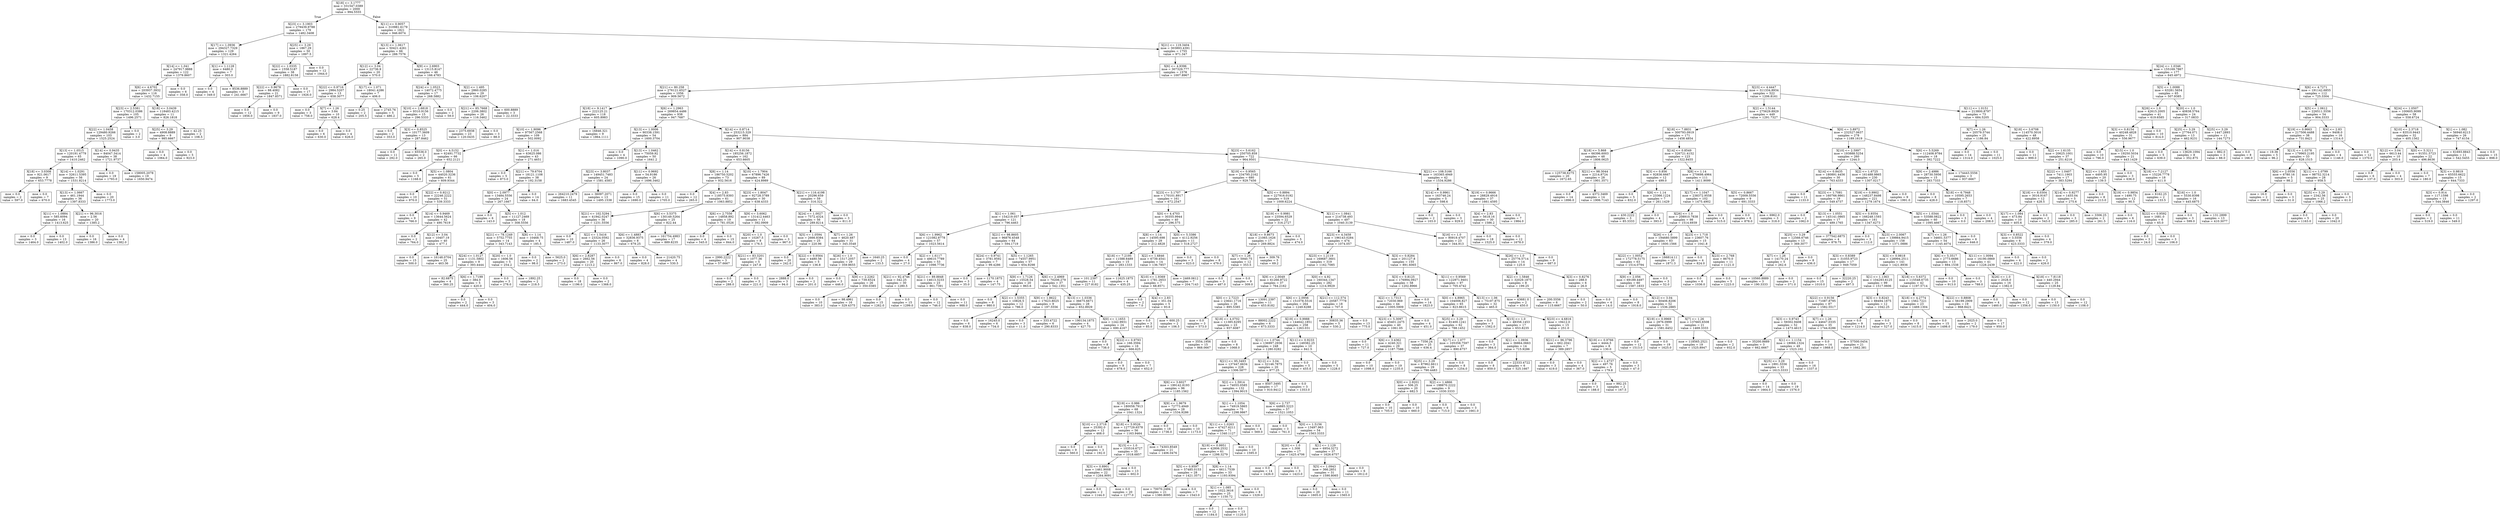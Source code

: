 digraph Tree {
node [shape=box] ;
0 [label="X[18] <= 3.1777\nmse = 331547.0389\nsamples = 2000\nvalue = 994.5555"] ;
1 [label="X[23] <= 3.1903\nmse = 279439.9788\nsamples = 179\nvalue = 1482.3408"] ;
0 -> 1 [labeldistance=2.5, labelangle=45, headlabel="True"] ;
2 [label="X[17] <= 1.0936\nmse = 294327.7329\nsamples = 129\nvalue = 1321.4264"] ;
1 -> 2 ;
3 [label="X[14] <= 1.041\nmse = 247917.9888\nsamples = 122\nvalue = 1379.8607"] ;
2 -> 3 ;
4 [label="X[6] <= 4.6702\nmse = 203937.3932\nsamples = 116\nvalue = 1432.7155"] ;
3 -> 4 ;
5 [label="X[23] <= 2.5381\nmse = 170312.0386\nsamples = 105\nvalue = 1496.2571"] ;
4 -> 5 ;
6 [label="X[22] <= 1.0458\nmse = 129480.9266\nsamples = 103\nvalue = 1525.2524"] ;
5 -> 6 ;
7 [label="X[13] <= 1.0515\nmse = 120191.4779\nsamples = 65\nvalue = 1410.2462"] ;
6 -> 7 ;
8 [label="X[18] <= 3.0308\nmse = 921.0617\nsamples = 9\nvalue = 653.7778"] ;
7 -> 8 ;
9 [label="mse = 0.0\nsamples = 2\nvalue = 597.0"] ;
8 -> 9 ;
10 [label="mse = 0.0\nsamples = 7\nvalue = 670.0"] ;
8 -> 10 ;
11 [label="X[14] <= 1.0291\nmse = 32611.5395\nsamples = 56\nvalue = 1531.8214"] ;
7 -> 11 ;
12 [label="X[13] <= 1.0667\nmse = 461.1944\nsamples = 36\nvalue = 1397.8333"] ;
11 -> 12 ;
13 [label="X[11] <= 1.0884\nmse = 585.6094\nsamples = 16\nvalue = 1413.625"] ;
12 -> 13 ;
14 [label="mse = 0.0\nsamples = 3\nvalue = 1464.0"] ;
13 -> 14 ;
15 [label="mse = 0.0\nsamples = 13\nvalue = 1402.0"] ;
13 -> 15 ;
16 [label="X[21] <= 96.3016\nmse = 2.56\nsamples = 20\nvalue = 1385.2"] ;
12 -> 16 ;
17 [label="mse = 0.0\nsamples = 16\nvalue = 1386.0"] ;
16 -> 17 ;
18 [label="mse = 0.0\nsamples = 4\nvalue = 1382.0"] ;
16 -> 18 ;
19 [label="mse = 0.0\nsamples = 20\nvalue = 1773.0"] ;
11 -> 19 ;
20 [label="X[14] <= 0.9435\nmse = 84047.3414\nsamples = 38\nvalue = 1721.9737"] ;
6 -> 20 ;
21 [label="mse = 0.0\nsamples = 19\nvalue = 1793.0"] ;
20 -> 21 ;
22 [label="mse = 158005.2078\nsamples = 19\nvalue = 1650.9474"] ;
20 -> 22 ;
23 [label="mse = 0.0\nsamples = 2\nvalue = 3.0"] ;
5 -> 23 ;
24 [label="X[18] <= 3.0439\nmse = 118483.4215\nsamples = 11\nvalue = 826.1818"] ;
4 -> 24 ;
25 [label="X[25] <= 3.29\nmse = 4908.8889\nsamples = 9\nvalue = 985.6667"] ;
24 -> 25 ;
26 [label="mse = 0.0\nsamples = 4\nvalue = 1064.0"] ;
25 -> 26 ;
27 [label="mse = 0.0\nsamples = 5\nvalue = 923.0"] ;
25 -> 27 ;
28 [label="mse = 42.25\nsamples = 2\nvalue = 108.5"] ;
24 -> 28 ;
29 [label="mse = 0.0\nsamples = 6\nvalue = 358.0"] ;
3 -> 29 ;
30 [label="X[1] <= 1.1128\nmse = 6480.0\nsamples = 7\nvalue = 303.0"] ;
2 -> 30 ;
31 [label="mse = 0.0\nsamples = 4\nvalue = 349.0"] ;
30 -> 31 ;
32 [label="mse = 8536.8889\nsamples = 3\nvalue = 241.6667"] ;
30 -> 32 ;
33 [label="X[25] <= 3.29\nmse = 1867.29\nsamples = 50\nvalue = 1897.5"] ;
1 -> 33 ;
34 [label="X[22] <= 1.0335\nmse = 1558.5187\nsamples = 38\nvalue = 1882.8158"] ;
33 -> 34 ;
35 [label="X[22] <= 0.9678\nmse = 88.4082\nsamples = 21\nvalue = 1847.8571"] ;
34 -> 35 ;
36 [label="mse = 0.0\nsamples = 12\nvalue = 1856.0"] ;
35 -> 36 ;
37 [label="mse = 0.0\nsamples = 9\nvalue = 1837.0"] ;
35 -> 37 ;
38 [label="mse = 0.0\nsamples = 17\nvalue = 1926.0"] ;
34 -> 38 ;
39 [label="mse = 0.0\nsamples = 12\nvalue = 1944.0"] ;
33 -> 39 ;
40 [label="X[11] <= 0.9057\nmse = 310981.6179\nsamples = 1821\nvalue = 946.6074"] ;
0 -> 40 [labeldistance=2.5, labelangle=-45, headlabel="False"] ;
41 [label="X[13] <= 1.0617\nmse = 50421.4261\nsamples = 66\nvalue = 288.7576"] ;
40 -> 41 ;
42 [label="X[12] <= 3.04\nmse = 22736.9\nsamples = 20\nvalue = 570.0"] ;
41 -> 42 ;
43 [label="X[22] <= 0.9716\nmse = 2984.5207\nsamples = 13\nvalue = 658.3077"] ;
42 -> 43 ;
44 [label="mse = 0.0\nsamples = 3\nvalue = 758.0"] ;
43 -> 44 ;
45 [label="X[7] <= 1.26\nmse = 3.84\nsamples = 10\nvalue = 628.4"] ;
43 -> 45 ;
46 [label="mse = 0.0\nsamples = 6\nvalue = 630.0"] ;
45 -> 46 ;
47 [label="mse = 0.0\nsamples = 4\nvalue = 626.0"] ;
45 -> 47 ;
48 [label="X[17] <= 1.071\nmse = 18041.4286\nsamples = 7\nvalue = 406.0"] ;
42 -> 48 ;
49 [label="mse = 0.25\nsamples = 2\nvalue = 205.5"] ;
48 -> 49 ;
50 [label="mse = 2745.76\nsamples = 5\nvalue = 486.2"] ;
48 -> 50 ;
51 [label="X[9] <= 2.6903\nmse = 13115.8147\nsamples = 46\nvalue = 166.4783"] ;
41 -> 51 ;
52 [label="X[24] <= 1.0523\nmse = 14072.4775\nsamples = 17\nvalue = 268.5882"] ;
51 -> 52 ;
53 [label="X[10] <= 2.6818\nmse = 9310.9156\nsamples = 15\nvalue = 296.5333"] ;
52 -> 53 ;
54 [label="mse = 0.0\nsamples = 2\nvalue = 353.0"] ;
53 -> 54 ;
55 [label="X[3] <= 0.8525\nmse = 10177.3609\nsamples = 13\nvalue = 287.8462"] ;
53 -> 55 ;
56 [label="mse = 0.0\nsamples = 11\nvalue = 292.0"] ;
55 -> 56 ;
57 [label="mse = 65536.0\nsamples = 2\nvalue = 265.0"] ;
55 -> 57 ;
58 [label="mse = 0.0\nsamples = 2\nvalue = 59.0"] ;
52 -> 58 ;
59 [label="X[2] <= 1.495\nmse = 2860.0285\nsamples = 29\nvalue = 106.6207"] ;
51 -> 59 ;
60 [label="X[21] <= 85.7668\nmse = 2206.3802\nsamples = 26\nvalue = 116.3462"] ;
59 -> 60 ;
61 [label="mse = 2375.6938\nsamples = 23\nvalue = 120.0435"] ;
60 -> 61 ;
62 [label="mse = 0.0\nsamples = 3\nvalue = 88.0"] ;
60 -> 62 ;
63 [label="mse = 600.8889\nsamples = 3\nvalue = 22.3333"] ;
59 -> 63 ;
64 [label="X[21] <= 119.3404\nmse = 303893.4391\nsamples = 1755\nvalue = 971.347"] ;
40 -> 64 ;
65 [label="X[6] <= 4.9396\nmse = 307329.777\nsamples = 1578\nvalue = 1007.8967"] ;
64 -> 65 ;
66 [label="X[21] <= 80.258\nmse = 276121.6527\nsamples = 1056\nvalue = 909.5672"] ;
65 -> 66 ;
67 [label="X[18] <= 9.1417\nmse = 222125.21\nsamples = 118\nvalue = 605.8983"] ;
66 -> 67 ;
68 [label="X[10] <= 1.9096\nmse = 97567.2568\nsamples = 109\nvalue = 502.0092"] ;
67 -> 68 ;
69 [label="X[0] <= 4.5152\nmse = 62491.7732\nsamples = 66\nvalue = 652.2121"] ;
68 -> 69 ;
70 [label="mse = 0.0\nsamples = 5\nvalue = 1168.0"] ;
69 -> 70 ;
71 [label="X[5] <= 1.0804\nmse = 44020.3236\nsamples = 61\nvalue = 609.9344"] ;
69 -> 71 ;
72 [label="mse = 0.0\nsamples = 10\nvalue = 970.0"] ;
71 -> 72 ;
73 [label="X[22] <= 0.9212\nmse = 22246.2222\nsamples = 51\nvalue = 539.3333"] ;
71 -> 73 ;
74 [label="mse = 0.0\nsamples = 9\nvalue = 766.0"] ;
73 -> 74 ;
75 [label="X[14] <= 0.9469\nmse = 13644.5624\nsamples = 42\nvalue = 490.7619"] ;
73 -> 75 ;
76 [label="mse = 0.0\nsamples = 2\nvalue = 764.0"] ;
75 -> 76 ;
77 [label="X[12] <= 3.04\nmse = 10407.19\nsamples = 40\nvalue = 477.1"] ;
75 -> 77 ;
78 [label="mse = 0.0\nsamples = 15\nvalue = 500.0"] ;
77 -> 78 ;
79 [label="mse = 16148.0704\nsamples = 25\nvalue = 463.36"] ;
77 -> 79 ;
80 [label="X[1] <= 1.016\nmse = 63625.086\nsamples = 43\nvalue = 271.4651"] ;
68 -> 80 ;
81 [label="mse = 0.0\nsamples = 5\nvalue = 873.0"] ;
80 -> 81 ;
82 [label="X[21] <= 79.6704\nmse = 18121.1108\nsamples = 38\nvalue = 192.3158"] ;
80 -> 82 ;
83 [label="X[0] <= 2.0977\nmse = 13484.5556\nsamples = 24\nvalue = 267.1667"] ;
82 -> 83 ;
84 [label="mse = 0.0\nsamples = 6\nvalue = 143.0"] ;
83 -> 84 ;
85 [label="X[5] <= 1.012\nmse = 11127.2469\nsamples = 18\nvalue = 308.5556"] ;
83 -> 85 ;
86 [label="X[21] <= 78.1249\nmse = 5752.7755\nsamples = 14\nvalue = 343.7143"] ;
85 -> 86 ;
87 [label="X[24] <= 1.0127\nmse = 1131.5802\nsamples = 9\nvalue = 393.4444"] ;
86 -> 87 ;
88 [label="mse = 82.6875\nsamples = 4\nvalue = 360.25"] ;
87 -> 88 ;
89 [label="X[6] <= 1.7199\nmse = 384.0\nsamples = 5\nvalue = 420.0"] ;
87 -> 89 ;
90 [label="mse = 0.0\nsamples = 2\nvalue = 444.0"] ;
89 -> 90 ;
91 [label="mse = 0.0\nsamples = 3\nvalue = 404.0"] ;
89 -> 91 ;
92 [label="X[20] <= 1.0\nmse = 1606.56\nsamples = 5\nvalue = 254.2"] ;
86 -> 92 ;
93 [label="mse = 0.0\nsamples = 3\nvalue = 278.0"] ;
92 -> 93 ;
94 [label="mse = 1892.25\nsamples = 2\nvalue = 218.5"] ;
92 -> 94 ;
95 [label="X[8] <= 1.14\nmse = 10468.75\nsamples = 4\nvalue = 185.5"] ;
85 -> 95 ;
96 [label="mse = 0.0\nsamples = 2\nvalue = 98.0"] ;
95 -> 96 ;
97 [label="mse = 5625.0\nsamples = 2\nvalue = 273.0"] ;
95 -> 97 ;
98 [label="mse = 0.0\nsamples = 14\nvalue = 64.0"] ;
82 -> 98 ;
99 [label="mse = 16846.321\nsamples = 9\nvalue = 1864.1111"] ;
67 -> 99 ;
100 [label="X[6] <= 1.2963\nmse = 269854.4486\nsamples = 938\nvalue = 947.7687"] ;
66 -> 100 ;
101 [label="X[13] <= 1.0006\nmse = 90338.1591\nsamples = 54\nvalue = 1600.3704"] ;
100 -> 101 ;
102 [label="mse = 0.0\nsamples = 4\nvalue = 1090.0"] ;
101 -> 102 ;
103 [label="X[13] <= 1.0462\nmse = 75059.92\nsamples = 50\nvalue = 1641.2"] ;
101 -> 103 ;
104 [label="X[23] <= 3.8037\nmse = 149451.7483\nsamples = 24\nvalue = 1581.4583"] ;
103 -> 104 ;
105 [label="mse = 264210.2479\nsamples = 11\nvalue = 1683.4545"] ;
104 -> 105 ;
106 [label="mse = 36097.2071\nsamples = 13\nvalue = 1495.1538"] ;
104 -> 106 ;
107 [label="X[11] <= 0.9692\nmse = 54.9186\nsamples = 26\nvalue = 1696.3462"] ;
103 -> 107 ;
108 [label="mse = 0.0\nsamples = 15\nvalue = 1690.0"] ;
107 -> 108 ;
109 [label="mse = 0.0\nsamples = 11\nvalue = 1705.0"] ;
107 -> 109 ;
110 [label="X[14] <= 0.8714\nmse = 253215.329\nsamples = 884\nvalue = 907.9038"] ;
100 -> 110 ;
111 [label="X[14] <= 0.8156\nmse = 185256.1872\nsamples = 162\nvalue = 653.6605"] ;
110 -> 111 ;
112 [label="X[8] <= 1.14\nmse = 186750.5202\nsamples = 73\nvalue = 932.5616"] ;
111 -> 112 ;
113 [label="mse = 0.0\nsamples = 12\nvalue = 265.0"] ;
112 -> 113 ;
114 [label="X[4] <= 2.83\nmse = 118575.8393\nsamples = 61\nvalue = 1063.8852"] ;
112 -> 114 ;
115 [label="X[21] <= 102.5294\nmse = 41942.0247\nsamples = 36\nvalue = 1231.5556"] ;
114 -> 115 ;
116 [label="mse = 0.0\nsamples = 10\nvalue = 1487.0"] ;
115 -> 116 ;
117 [label="X[2] <= 1.5416\nmse = 23324.0592\nsamples = 26\nvalue = 1133.3077"] ;
115 -> 117 ;
118 [label="X[6] <= 2.8287\nmse = 2662.56\nsamples = 20\nvalue = 1213.2"] ;
117 -> 118 ;
119 [label="mse = 0.0\nsamples = 18\nvalue = 1196.0"] ;
118 -> 119 ;
120 [label="mse = 0.0\nsamples = 2\nvalue = 1368.0"] ;
118 -> 120 ;
121 [label="mse = 0.0\nsamples = 6\nvalue = 867.0"] ;
117 -> 121 ;
122 [label="X[6] <= 3.5375\nmse = 130149.5264\nsamples = 25\nvalue = 822.44"] ;
114 -> 122 ;
123 [label="X[6] <= 1.4883\nmse = 32836.9375\nsamples = 8\nvalue = 679.25"] ;
122 -> 123 ;
124 [label="mse = 0.0\nsamples = 4\nvalue = 828.0"] ;
123 -> 124 ;
125 [label="mse = 21420.75\nsamples = 4\nvalue = 530.5"] ;
123 -> 125 ;
126 [label="mse = 161754.4983\nsamples = 17\nvalue = 889.8235"] ;
122 -> 126 ;
127 [label="X[10] <= 1.7904\nmse = 67896.7426\nsamples = 89\nvalue = 424.8989"] ;
111 -> 127 ;
128 [label="X[23] <= 1.8047\nmse = 92728.3789\nsamples = 30\nvalue = 638.4333"] ;
127 -> 128 ;
129 [label="X[6] <= 2.7556\nmse = 14858.892\nsamples = 19\nvalue = 781.0526"] ;
128 -> 129 ;
130 [label="mse = 0.0\nsamples = 4\nvalue = 545.0"] ;
129 -> 130 ;
131 [label="mse = 0.0\nsamples = 15\nvalue = 844.0"] ;
129 -> 131 ;
132 [label="X[9] <= 3.6062\nmse = 131412.4463\nsamples = 11\nvalue = 392.0909"] ;
128 -> 132 ;
133 [label="X[20] <= 1.0\nmse = 10267.5\nsamples = 8\nvalue = 176.5"] ;
132 -> 133 ;
134 [label="mse = 2990.2222\nsamples = 3\nvalue = 57.6667"] ;
133 -> 134 ;
135 [label="X[21] <= 83.3201\nmse = 1077.36\nsamples = 5\nvalue = 247.8"] ;
133 -> 135 ;
136 [label="mse = 0.0\nsamples = 2\nvalue = 288.0"] ;
135 -> 136 ;
137 [label="mse = 0.0\nsamples = 3\nvalue = 221.0"] ;
135 -> 137 ;
138 [label="mse = 0.0\nsamples = 3\nvalue = 967.0"] ;
132 -> 138 ;
139 [label="X[21] <= 116.4198\nmse = 20296.659\nsamples = 59\nvalue = 316.322"] ;
127 -> 139 ;
140 [label="X[24] <= 1.0027\nmse = 7572.4324\nsamples = 56\nvalue = 289.8214"] ;
139 -> 140 ;
141 [label="X[5] <= 1.0594\nmse = 2666.8384\nsamples = 25\nvalue = 220.96"] ;
140 -> 141 ;
142 [label="mse = 0.0\nsamples = 20\nvalue = 242.0"] ;
141 -> 142 ;
143 [label="X[22] <= 0.9564\nmse = 4480.56\nsamples = 5\nvalue = 136.8"] ;
141 -> 143 ;
144 [label="mse = 2888.0\nsamples = 3\nvalue = 94.0"] ;
143 -> 144 ;
145 [label="mse = 0.0\nsamples = 2\nvalue = 201.0"] ;
143 -> 145 ;
146 [label="X[7] <= 1.26\nmse = 4620.487\nsamples = 31\nvalue = 345.3548"] ;
140 -> 146 ;
147 [label="X[26] <= 1.0\nmse = 1517.2057\nsamples = 29\nvalue = 359.9655"] ;
146 -> 147 ;
148 [label="mse = 0.0\nsamples = 3\nvalue = 446.0"] ;
147 -> 148 ;
149 [label="X[9] <= 2.2262\nmse = 739.6524\nsamples = 26\nvalue = 350.0385"] ;
147 -> 149 ;
150 [label="mse = 0.0\nsamples = 10\nvalue = 383.0"] ;
149 -> 150 ;
151 [label="mse = 98.4961\nsamples = 16\nvalue = 329.4375"] ;
149 -> 151 ;
152 [label="mse = 1640.25\nsamples = 2\nvalue = 133.5"] ;
146 -> 152 ;
153 [label="mse = 0.0\nsamples = 3\nvalue = 811.0"] ;
139 -> 153 ;
154 [label="X[23] <= 5.6162\nmse = 250705.859\nsamples = 722\nvalue = 964.9501"] ;
110 -> 154 ;
155 [label="X[19] <= 0.9565\nmse = 234795.2162\nsamples = 680\nvalue = 929.7456"] ;
154 -> 155 ;
156 [label="X[23] <= 3.1707\nmse = 170101.8917\nsamples = 161\nvalue = 672.2547"] ;
155 -> 156 ;
157 [label="X[1] <= 1.061\nmse = 154219.057\nsamples = 121\nvalue = 796.4463"] ;
156 -> 157 ;
158 [label="X[6] <= 1.9962\nmse = 121082.8778\nsamples = 57\nvalue = 1023.5614"] ;
157 -> 158 ;
159 [label="mse = 0.0\nsamples = 4\nvalue = 27.0"] ;
158 -> 159 ;
160 [label="X[2] <= 1.6117\nmse = 49610.7789\nsamples = 53\nvalue = 1098.7736"] ;
158 -> 160 ;
161 [label="X[21] <= 92.4746\nmse = 342.25\nsamples = 30\nvalue = 1280.5"] ;
160 -> 161 ;
162 [label="mse = 0.0\nsamples = 15\nvalue = 1262.0"] ;
161 -> 162 ;
163 [label="mse = 0.0\nsamples = 15\nvalue = 1299.0"] ;
161 -> 163 ;
164 [label="X[21] <= 89.8848\nmse = 14613.3233\nsamples = 23\nvalue = 861.7391"] ;
160 -> 164 ;
165 [label="mse = 0.0\nsamples = 12\nvalue = 746.0"] ;
164 -> 165 ;
166 [label="mse = 0.0\nsamples = 11\nvalue = 988.0"] ;
164 -> 166 ;
167 [label="X[21] <= 98.8605\nmse = 96876.4548\nsamples = 64\nvalue = 594.1719"] ;
157 -> 167 ;
168 [label="X[24] <= 0.9741\nmse = 3781.9592\nsamples = 7\nvalue = 99.4286"] ;
167 -> 168 ;
169 [label="mse = 0.0\nsamples = 3\nvalue = 35.0"] ;
168 -> 169 ;
170 [label="mse = 1170.1875\nsamples = 4\nvalue = 147.75"] ;
168 -> 170 ;
171 [label="X[5] <= 1.1265\nmse = 74557.9951\nsamples = 57\nvalue = 654.9298"] ;
167 -> 171 ;
172 [label="X[9] <= 1.7126\nmse = 15528.54\nsamples = 20\nvalue = 863.6"] ;
171 -> 172 ;
173 [label="mse = 0.0\nsamples = 8\nvalue = 980.0"] ;
172 -> 173 ;
174 [label="X[2] <= 1.5355\nmse = 10826.5\nsamples = 12\nvalue = 786.0"] ;
172 -> 174 ;
175 [label="mse = 0.0\nsamples = 6\nvalue = 838.0"] ;
174 -> 175 ;
176 [label="mse = 16245.0\nsamples = 6\nvalue = 734.0"] ;
174 -> 176 ;
177 [label="X[6] <= 2.4969\nmse = 70206.279\nsamples = 37\nvalue = 542.1351"] ;
171 -> 177 ;
178 [label="X[9] <= 1.8622\nmse = 17623.8025\nsamples = 9\nvalue = 197.5556"] ;
177 -> 178 ;
179 [label="mse = 0.0\nsamples = 3\nvalue = 11.0"] ;
178 -> 179 ;
180 [label="mse = 333.4722\nsamples = 6\nvalue = 290.8333"] ;
178 -> 180 ;
181 [label="X[13] <= 1.0336\nmse = 36675.6671\nsamples = 28\nvalue = 652.8929"] ;
177 -> 181 ;
182 [label="mse = 190134.1875\nsamples = 4\nvalue = 427.75"] ;
181 -> 182 ;
183 [label="X[0] <= 1.1653\nmse = 1242.9931\nsamples = 24\nvalue = 690.4167"] ;
181 -> 183 ;
184 [label="mse = 0.0\nsamples = 8\nvalue = 738.0"] ;
183 -> 184 ;
185 [label="X[22] <= 0.9793\nmse = 166.3594\nsamples = 16\nvalue = 666.625"] ;
183 -> 185 ;
186 [label="mse = 0.0\nsamples = 9\nvalue = 678.0"] ;
185 -> 186 ;
187 [label="mse = 0.0\nsamples = 7\nvalue = 652.0"] ;
185 -> 187 ;
188 [label="X[0] <= 4.4703\nmse = 30355.9944\nsamples = 40\nvalue = 296.575"] ;
156 -> 188 ;
189 [label="X[8] <= 1.14\nmse = 14595.698\nsamples = 29\nvalue = 212.4828"] ;
188 -> 189 ;
190 [label="X[18] <= 7.2195\nmse = 11588.6489\nsamples = 15\nvalue = 283.1333"] ;
189 -> 190 ;
191 [label="mse = 101.2397\nsamples = 11\nvalue = 227.8182"] ;
190 -> 191 ;
192 [label="mse = 11625.1875\nsamples = 4\nvalue = 435.25"] ;
190 -> 192 ;
193 [label="X[2] <= 1.6846\nmse = 6739.4541\nsamples = 14\nvalue = 136.7857"] ;
189 -> 193 ;
194 [label="X[10] <= 1.9369\nmse = 1781.2653\nsamples = 7\nvalue = 68.8571"] ;
193 -> 194 ;
195 [label="mse = 0.0\nsamples = 2\nvalue = 7.0"] ;
194 -> 195 ;
196 [label="X[4] <= 2.83\nmse = 351.04\nsamples = 5\nvalue = 93.6"] ;
194 -> 196 ;
197 [label="mse = 0.0\nsamples = 3\nvalue = 85.0"] ;
196 -> 197 ;
198 [label="mse = 600.25\nsamples = 2\nvalue = 106.5"] ;
196 -> 198 ;
199 [label="mse = 2469.0612\nsamples = 7\nvalue = 204.7143"] ;
193 -> 199 ;
200 [label="X[0] <= 5.3386\nmse = 4112.9256\nsamples = 11\nvalue = 518.2727"] ;
188 -> 200 ;
201 [label="mse = 0.0\nsamples = 3\nvalue = 623.0"] ;
200 -> 201 ;
202 [label="mse = 0.0\nsamples = 8\nvalue = 479.0"] ;
200 -> 202 ;
203 [label="X[5] <= 0.8894\nmse = 227916.0192\nsamples = 519\nvalue = 1009.6224"] ;
155 -> 203 ;
204 [label="X[19] <= 0.9981\nmse = 23594.6529\nsamples = 22\nvalue = 316.2727"] ;
203 -> 204 ;
205 [label="X[18] <= 9.8673\nmse = 21065.1626\nsamples = 17\nvalue = 269.8824"] ;
204 -> 205 ;
206 [label="X[7] <= 1.26\nmse = 5940.75\nsamples = 12\nvalue = 353.5"] ;
205 -> 206 ;
207 [label="mse = 0.0\nsamples = 3\nvalue = 487.0"] ;
206 -> 207 ;
208 [label="mse = 0.0\nsamples = 9\nvalue = 309.0"] ;
206 -> 208 ;
209 [label="mse = 309.76\nsamples = 5\nvalue = 69.2"] ;
205 -> 209 ;
210 [label="mse = 0.0\nsamples = 5\nvalue = 474.0"] ;
204 -> 210 ;
211 [label="X[11] <= 1.0841\nmse = 214738.493\nsamples = 497\nvalue = 1040.3139"] ;
203 -> 211 ;
212 [label="X[23] <= 4.3458\nmse = 196143.0284\nsamples = 474\nvalue = 1074.057"] ;
211 -> 212 ;
213 [label="X[23] <= 1.2119\nmse = 169687.3601\nsamples = 319\nvalue = 1162.7085"] ;
212 -> 213 ;
214 [label="X[9] <= 2.0049\nmse = 61266.8722\nsamples = 37\nvalue = 764.2162"] ;
213 -> 214 ;
215 [label="X[0] <= 2.7223\nmse = 23641.1716\nsamples = 26\nvalue = 895.5385"] ;
214 -> 215 ;
216 [label="mse = 0.0\nsamples = 3\nvalue = 573.0"] ;
215 -> 216 ;
217 [label="X[18] <= 4.0702\nmse = 11385.6295\nsamples = 23\nvalue = 937.6087"] ;
215 -> 217 ;
218 [label="mse = 3554.1956\nsamples = 15\nvalue = 868.0667"] ;
217 -> 218 ;
219 [label="mse = 0.0\nsamples = 8\nvalue = 1068.0"] ;
217 -> 219 ;
220 [label="mse = 13091.2397\nsamples = 11\nvalue = 453.8182"] ;
214 -> 220 ;
221 [label="X[0] <= 4.92\nmse = 160344.1347\nsamples = 282\nvalue = 1214.9929"] ;
213 -> 221 ;
222 [label="X[6] <= 2.0956\nmse = 151078.5516\nsamples = 264\nvalue = 1249.6288"] ;
221 -> 222 ;
223 [label="mse = 88002.2222\nsamples = 6\nvalue = 673.3333"] ;
222 -> 223 ;
224 [label="X[19] <= 0.9988\nmse = 144642.1851\nsamples = 258\nvalue = 1263.031"] ;
222 -> 224 ;
225 [label="X[11] <= 1.0744\nmse = 136997.2936\nsamples = 248\nvalue = 1280.0282"] ;
224 -> 225 ;
226 [label="X[21] <= 95.3493\nmse = 137447.6634\nsamples = 228\nvalue = 1306.5877"] ;
225 -> 226 ;
227 [label="X[6] <= 3.6027\nmse = 199142.8193\nsamples = 96\nvalue = 1185.1562"] ;
226 -> 227 ;
228 [label="X[19] <= 0.986\nmse = 180058.7913\nsamples = 68\nvalue = 1041.1324"] ;
227 -> 228 ;
229 [label="X[10] <= 2.3718\nmse = 25392.0\nsamples = 12\nvalue = 468.0"] ;
228 -> 229 ;
230 [label="mse = 0.0\nsamples = 9\nvalue = 560.0"] ;
229 -> 230 ;
231 [label="mse = 0.0\nsamples = 3\nvalue = 192.0"] ;
229 -> 231 ;
232 [label="X[18] <= 5.9526\nmse = 127729.6578\nsamples = 56\nvalue = 1163.9464"] ;
228 -> 232 ;
233 [label="X[15] <= 1.0\nmse = 103516.6727\nsamples = 35\nvalue = 1018.6857"] ;
232 -> 233 ;
234 [label="X[3] <= 0.8901\nmse = 1461.9008\nsamples = 22\nvalue = 1264.9091"] ;
233 -> 234 ;
235 [label="mse = 0.0\nsamples = 2\nvalue = 1144.0"] ;
234 -> 235 ;
236 [label="mse = 0.0\nsamples = 20\nvalue = 1277.0"] ;
234 -> 236 ;
237 [label="mse = 0.0\nsamples = 13\nvalue = 602.0"] ;
233 -> 237 ;
238 [label="mse = 74303.8549\nsamples = 21\nvalue = 1406.0476"] ;
232 -> 238 ;
239 [label="X[9] <= 1.9679\nmse = 72773.4949\nsamples = 28\nvalue = 1534.9286"] ;
227 -> 239 ;
240 [label="mse = 0.0\nsamples = 18\nvalue = 1736.0"] ;
239 -> 240 ;
241 [label="mse = 0.0\nsamples = 10\nvalue = 1173.0"] ;
239 -> 241 ;
242 [label="X[2] <= 1.5914\nmse = 74055.0585\nsamples = 132\nvalue = 1394.9015"] ;
226 -> 242 ;
243 [label="X[1] <= 1.1054\nmse = 74919.5865\nsamples = 75\nvalue = 1298.9867"] ;
242 -> 243 ;
244 [label="X[11] <= 1.0263\nmse = 47427.6211\nsamples = 71\nvalue = 1340.1127"] ;
243 -> 244 ;
245 [label="X[19] <= 0.9951\nmse = 42806.2532\nsamples = 61\nvalue = 1298.3279"] ;
244 -> 245 ;
246 [label="X[5] <= 0.9597\nmse = 57485.0153\nsamples = 28\nvalue = 1421.3571"] ;
245 -> 246 ;
247 [label="mse = 70070.2494\nsamples = 21\nvalue = 1380.8095"] ;
246 -> 247 ;
248 [label="mse = 0.0\nsamples = 7\nvalue = 1543.0"] ;
246 -> 248 ;
249 [label="X[8] <= 1.14\nmse = 6611.7539\nsamples = 33\nvalue = 1193.9394"] ;
245 -> 249 ;
250 [label="X[1] <= 1.085\nmse = 1022.3616\nsamples = 25\nvalue = 1150.72"] ;
249 -> 250 ;
251 [label="mse = 0.0\nsamples = 12\nvalue = 1184.0"] ;
250 -> 251 ;
252 [label="mse = 0.0\nsamples = 13\nvalue = 1120.0"] ;
250 -> 252 ;
253 [label="mse = 0.0\nsamples = 8\nvalue = 1329.0"] ;
249 -> 253 ;
254 [label="mse = 0.0\nsamples = 10\nvalue = 1595.0"] ;
244 -> 254 ;
255 [label="mse = 0.0\nsamples = 4\nvalue = 569.0"] ;
243 -> 255 ;
256 [label="X[6] <= 2.737\nmse = 44885.3223\nsamples = 57\nvalue = 1521.1053"] ;
242 -> 256 ;
257 [label="mse = 0.0\nsamples = 3\nvalue = 761.0"] ;
256 -> 257 ;
258 [label="X[0] <= 1.5156\nmse = 13497.963\nsamples = 54\nvalue = 1563.3333"] ;
256 -> 258 ;
259 [label="X[20] <= 1.0\nmse = 1.308\nsamples = 17\nvalue = 1425.4706"] ;
258 -> 259 ;
260 [label="mse = 0.0\nsamples = 14\nvalue = 1426.0"] ;
259 -> 260 ;
261 [label="mse = 0.0\nsamples = 3\nvalue = 1423.0"] ;
259 -> 261 ;
262 [label="X[1] <= 1.129\nmse = 6954.3272\nsamples = 37\nvalue = 1626.6757"] ;
258 -> 262 ;
263 [label="X[5] <= 1.0943\nmse = 366.2851\nsamples = 31\nvalue = 1590.8065"] ;
262 -> 263 ;
264 [label="mse = 0.0\nsamples = 20\nvalue = 1605.0"] ;
263 -> 264 ;
265 [label="mse = 0.0\nsamples = 11\nvalue = 1565.0"] ;
263 -> 265 ;
266 [label="mse = 0.0\nsamples = 6\nvalue = 1812.0"] ;
262 -> 266 ;
267 [label="X[12] <= 3.04\nmse = 32146.7875\nsamples = 20\nvalue = 977.25"] ;
225 -> 267 ;
268 [label="mse = 8507.3495\nsamples = 17\nvalue = 910.9412"] ;
267 -> 268 ;
269 [label="mse = 0.0\nsamples = 3\nvalue = 1353.0"] ;
267 -> 269 ;
270 [label="X[11] <= 0.9233\nmse = 149382.25\nsamples = 10\nvalue = 841.5"] ;
224 -> 270 ;
271 [label="mse = 0.0\nsamples = 5\nvalue = 455.0"] ;
270 -> 271 ;
272 [label="mse = 0.0\nsamples = 5\nvalue = 1228.0"] ;
270 -> 272 ;
273 [label="X[21] <= 112.574\nmse = 20587.7778\nsamples = 18\nvalue = 707.0"] ;
221 -> 273 ;
274 [label="mse = 30835.36\nsamples = 5\nvalue = 530.2"] ;
273 -> 274 ;
275 [label="mse = 0.0\nsamples = 13\nvalue = 775.0"] ;
273 -> 275 ;
276 [label="X[3] <= 0.8284\nmse = 201127.8\nsamples = 155\nvalue = 891.6065"] ;
212 -> 276 ;
277 [label="X[3] <= 0.8125\nmse = 176994.0927\nsamples = 58\nvalue = 1202.8966"] ;
276 -> 277 ;
278 [label="X[2] <= 1.7313\nmse = 72030.969\nsamples = 44\nvalue = 1005.5909"] ;
277 -> 278 ;
279 [label="X[23] <= 5.3097\nmse = 45401.2475\nsamples = 40\nvalue = 1061.05"] ;
278 -> 279 ;
280 [label="mse = 0.0\nsamples = 11\nvalue = 727.0"] ;
279 -> 280 ;
281 [label="X[6] <= 3.4362\nmse = 4240.321\nsamples = 29\nvalue = 1187.7586"] ;
279 -> 281 ;
282 [label="mse = 0.0\nsamples = 10\nvalue = 1098.0"] ;
281 -> 282 ;
283 [label="mse = 0.0\nsamples = 19\nvalue = 1235.0"] ;
281 -> 283 ;
284 [label="mse = 0.0\nsamples = 4\nvalue = 451.0"] ;
278 -> 284 ;
285 [label="mse = 0.0\nsamples = 14\nvalue = 1823.0"] ;
277 -> 285 ;
286 [label="X[11] <= 0.9569\nmse = 122971.9401\nsamples = 97\nvalue = 705.4742"] ;
276 -> 286 ;
287 [label="X[0] <= 4.8965\nmse = 104006.827\nsamples = 65\nvalue = 823.8615"] ;
286 -> 287 ;
288 [label="X[25] <= 3.29\nmse = 81400.1241\nsamples = 62\nvalue = 788.1452"] ;
287 -> 288 ;
289 [label="mse = 7356.24\nsamples = 25\nvalue = 636.4"] ;
288 -> 289 ;
290 [label="X[17] <= 1.077\nmse = 105358.7597\nsamples = 37\nvalue = 890.6757"] ;
288 -> 290 ;
291 [label="X[25] <= 3.29\nmse = 87962.6611\nsamples = 29\nvalue = 790.4483"] ;
290 -> 291 ;
292 [label="X[0] <= 2.9201\nmse = 506.25\nsamples = 20\nvalue = 682.5"] ;
291 -> 292 ;
293 [label="mse = 0.0\nsamples = 10\nvalue = 705.0"] ;
292 -> 293 ;
294 [label="mse = 0.0\nsamples = 10\nvalue = 660.0"] ;
292 -> 294 ;
295 [label="X[2] <= 1.4866\nmse = 198870.2222\nsamples = 9\nvalue = 1030.3333"] ;
291 -> 295 ;
296 [label="mse = 0.0\nsamples = 6\nvalue = 715.0"] ;
295 -> 296 ;
297 [label="mse = 0.0\nsamples = 3\nvalue = 1661.0"] ;
295 -> 297 ;
298 [label="mse = 0.0\nsamples = 8\nvalue = 1254.0"] ;
290 -> 298 ;
299 [label="mse = 0.0\nsamples = 3\nvalue = 1562.0"] ;
287 -> 299 ;
300 [label="X[13] <= 1.06\nmse = 75197.875\nsamples = 32\nvalue = 465.0"] ;
286 -> 300 ;
301 [label="X[15] <= 1.0\nmse = 48358.1453\nsamples = 17\nvalue = 653.8235"] ;
300 -> 301 ;
302 [label="mse = 0.0\nsamples = 3\nvalue = 364.0"] ;
301 -> 302 ;
303 [label="X[1] <= 1.0936\nmse = 36864.0663\nsamples = 14\nvalue = 715.9286"] ;
301 -> 303 ;
304 [label="mse = 0.0\nsamples = 8\nvalue = 859.0"] ;
303 -> 304 ;
305 [label="mse = 22333.4722\nsamples = 6\nvalue = 525.1667"] ;
303 -> 305 ;
306 [label="X[23] <= 4.6816\nmse = 19412.0\nsamples = 15\nvalue = 251.0"] ;
300 -> 306 ;
307 [label="X[21] <= 96.3796\nmse = 662.2041\nsamples = 7\nvalue = 389.2857"] ;
306 -> 307 ;
308 [label="mse = 0.0\nsamples = 3\nvalue = 419.0"] ;
307 -> 308 ;
309 [label="mse = 0.0\nsamples = 4\nvalue = 367.0"] ;
307 -> 309 ;
310 [label="X[19] <= 0.9766\nmse = 4444.5\nsamples = 8\nvalue = 130.0"] ;
306 -> 310 ;
311 [label="X[2] <= 1.4737\nmse = 497.76\nsamples = 5\nvalue = 179.8"] ;
310 -> 311 ;
312 [label="mse = 0.0\nsamples = 3\nvalue = 188.0"] ;
311 -> 312 ;
313 [label="mse = 992.25\nsamples = 2\nvalue = 167.5"] ;
311 -> 313 ;
314 [label="mse = 0.0\nsamples = 3\nvalue = 47.0"] ;
310 -> 314 ;
315 [label="X[16] <= 1.0\nmse = 90919.4707\nsamples = 23\nvalue = 344.913"] ;
211 -> 315 ;
316 [label="X[26] <= 1.0\nmse = 25776.5714\nsamples = 14\nvalue = 125.0"] ;
315 -> 316 ;
317 [label="X[2] <= 1.5846\nmse = 32029.1875\nsamples = 8\nvalue = 199.25"] ;
316 -> 317 ;
318 [label="mse = 43681.0\nsamples = 2\nvalue = 450.0"] ;
317 -> 318 ;
319 [label="mse = 200.5556\nsamples = 6\nvalue = 115.6667"] ;
317 -> 319 ;
320 [label="X[3] <= 0.8276\nmse = 288.0\nsamples = 6\nvalue = 26.0"] ;
316 -> 320 ;
321 [label="mse = 0.0\nsamples = 2\nvalue = 50.0"] ;
320 -> 321 ;
322 [label="mse = 0.0\nsamples = 4\nvalue = 14.0"] ;
320 -> 322 ;
323 [label="mse = 0.0\nsamples = 9\nvalue = 687.0"] ;
315 -> 323 ;
324 [label="X[21] <= 108.5166\nmse = 163365.4949\nsamples = 42\nvalue = 1534.9286"] ;
154 -> 324 ;
325 [label="X[14] <= 0.9961\nmse = 163746.24\nsamples = 5\nvalue = 598.6"] ;
324 -> 325 ;
326 [label="mse = 0.0\nsamples = 2\nvalue = 103.0"] ;
325 -> 326 ;
327 [label="mse = 0.0\nsamples = 3\nvalue = 929.0"] ;
325 -> 327 ;
328 [label="X[19] <= 0.9666\nmse = 28829.4916\nsamples = 37\nvalue = 1661.4595"] ;
324 -> 328 ;
329 [label="X[4] <= 2.83\nmse = 5618.16\nsamples = 30\nvalue = 1586.2"] ;
328 -> 329 ;
330 [label="mse = 0.0\nsamples = 18\nvalue = 1525.0"] ;
329 -> 330 ;
331 [label="mse = 0.0\nsamples = 12\nvalue = 1678.0"] ;
329 -> 331 ;
332 [label="mse = 0.0\nsamples = 7\nvalue = 1984.0"] ;
328 -> 332 ;
333 [label="X[23] <= 4.4447\nmse = 311334.8934\nsamples = 522\nvalue = 1206.8161"] ;
65 -> 333 ;
334 [label="X[2] <= 1.5144\nmse = 275629.8929\nsamples = 449\nvalue = 1291.7327"] ;
333 -> 334 ;
335 [label="X[18] <= 7.8831\nmse = 300793.0919\nsamples = 171\nvalue = 1458.4854"] ;
334 -> 335 ;
336 [label="X[18] <= 5.868\nmse = 66396.6003\nsamples = 48\nvalue = 1806.0625"] ;
335 -> 336 ;
337 [label="mse = 125738.6275\nsamples = 20\nvalue = 1672.65"] ;
336 -> 337 ;
338 [label="X[21] <= 98.3044\nmse = 2214.8724\nsamples = 28\nvalue = 1901.3571"] ;
336 -> 338 ;
339 [label="mse = 0.0\nsamples = 14\nvalue = 1896.0"] ;
338 -> 339 ;
340 [label="mse = 4372.3469\nsamples = 14\nvalue = 1906.7143"] ;
338 -> 340 ;
341 [label="X[14] <= 0.8549\nmse = 326721.4152\nsamples = 123\nvalue = 1322.8455"] ;
335 -> 341 ;
342 [label="X[3] <= 0.856\nmse = 92836.6667\nsamples = 12\nvalue = 499.0"] ;
341 -> 342 ;
343 [label="mse = 0.0\nsamples = 5\nvalue = 832.0"] ;
342 -> 343 ;
344 [label="X[8] <= 1.14\nmse = 23366.1224\nsamples = 7\nvalue = 261.1429"] ;
342 -> 344 ;
345 [label="mse = 430.2222\nsamples = 3\nvalue = 85.3333"] ;
344 -> 345 ;
346 [label="mse = 0.0\nsamples = 4\nvalue = 393.0"] ;
344 -> 346 ;
347 [label="X[8] <= 1.14\nmse = 270698.4964\nsamples = 111\nvalue = 1411.9099"] ;
341 -> 347 ;
348 [label="X[17] <= 1.1047\nmse = 238372.9558\nsamples = 102\nvalue = 1475.4902"] ;
347 -> 348 ;
349 [label="X[26] <= 1.0\nmse = 208910.7838\nsamples = 98\nvalue = 1514.6939"] ;
348 -> 349 ;
350 [label="X[26] <= 1.0\nmse = 194680.5899\nsamples = 83\nvalue = 1600.1566"] ;
349 -> 350 ;
351 [label="X[22] <= 1.0052\nmse = 172778.5175\nsamples = 63\nvalue = 1514.0794"] ;
350 -> 351 ;
352 [label="X[9] <= 2.056\nmse = 69189.4497\nsamples = 60\nvalue = 1587.1833"] ;
351 -> 352 ;
353 [label="mse = 0.0\nsamples = 8\nvalue = 1918.0"] ;
352 -> 353 ;
354 [label="X[12] <= 3.04\nmse = 60406.8206\nsamples = 52\nvalue = 1536.2885"] ;
352 -> 354 ;
355 [label="X[19] <= 0.9969\nmse = 2976.0999\nsamples = 31\nvalue = 1581.6452"] ;
354 -> 355 ;
356 [label="mse = 0.0\nsamples = 12\nvalue = 1513.0"] ;
355 -> 356 ;
357 [label="mse = 0.0\nsamples = 19\nvalue = 1625.0"] ;
355 -> 357 ;
358 [label="X[7] <= 1.26\nmse = 137665.6508\nsamples = 21\nvalue = 1469.3333"] ;
354 -> 358 ;
359 [label="mse = 118565.2521\nsamples = 19\nvalue = 1525.8947"] ;
358 -> 359 ;
360 [label="mse = 0.0\nsamples = 2\nvalue = 932.0"] ;
358 -> 360 ;
361 [label="mse = 0.0\nsamples = 3\nvalue = 52.0"] ;
351 -> 361 ;
362 [label="mse = 166814.11\nsamples = 20\nvalue = 1871.3"] ;
350 -> 362 ;
363 [label="X[23] <= 1.718\nmse = 23607.76\nsamples = 15\nvalue = 1041.8"] ;
349 -> 363 ;
364 [label="mse = 0.0\nsamples = 4\nvalue = 824.0"] ;
363 -> 364 ;
365 [label="X[23] <= 2.768\nmse = 8670.0\nsamples = 11\nvalue = 1121.0"] ;
363 -> 365 ;
366 [label="mse = 0.0\nsamples = 6\nvalue = 1036.0"] ;
365 -> 366 ;
367 [label="mse = 0.0\nsamples = 5\nvalue = 1223.0"] ;
365 -> 367 ;
368 [label="mse = 0.0\nsamples = 4\nvalue = 515.0"] ;
348 -> 368 ;
369 [label="X[5] <= 0.8667\nmse = 72009.5556\nsamples = 9\nvalue = 691.3333"] ;
347 -> 369 ;
370 [label="mse = 0.0\nsamples = 6\nvalue = 878.0"] ;
369 -> 370 ;
371 [label="mse = 6962.0\nsamples = 3\nvalue = 318.0"] ;
369 -> 371 ;
372 [label="X[0] <= 3.8972\nmse = 232527.0637\nsamples = 278\nvalue = 1189.1619"] ;
334 -> 372 ;
373 [label="X[10] <= 2.5997\nmse = 193888.5254\nsamples = 260\nvalue = 1244.3"] ;
372 -> 373 ;
374 [label="X[14] <= 0.8435\nmse = 180891.4456\nsamples = 30\nvalue = 763.4333"] ;
373 -> 374 ;
375 [label="mse = 0.0\nsamples = 11\nvalue = 1133.0"] ;
374 -> 375 ;
376 [label="X[23] <= 1.7081\nmse = 160766.9861\nsamples = 19\nvalue = 549.4737"] ;
374 -> 376 ;
377 [label="mse = 0.0\nsamples = 2\nvalue = 1062.0"] ;
376 -> 377 ;
378 [label="X[13] <= 1.0551\nmse = 145141.0865\nsamples = 17\nvalue = 489.1765"] ;
376 -> 378 ;
379 [label="X[25] <= 3.29\nmse = 12566.6746\nsamples = 13\nvalue = 369.3077"] ;
378 -> 379 ;
380 [label="X[7] <= 1.26\nmse = 14170.24\nsamples = 5\nvalue = 262.6"] ;
379 -> 380 ;
381 [label="mse = 10560.8889\nsamples = 3\nvalue = 190.3333"] ;
380 -> 381 ;
382 [label="mse = 0.0\nsamples = 2\nvalue = 371.0"] ;
380 -> 382 ;
383 [label="mse = 0.0\nsamples = 8\nvalue = 436.0"] ;
379 -> 383 ;
384 [label="mse = 377542.6875\nsamples = 4\nvalue = 878.75"] ;
378 -> 384 ;
385 [label="X[2] <= 1.6725\nmse = 161488.9865\nsamples = 230\nvalue = 1307.0217"] ;
373 -> 385 ;
386 [label="X[19] <= 0.9902\nmse = 148237.8498\nsamples = 221\nvalue = 1279.1674"] ;
385 -> 386 ;
387 [label="X[5] <= 0.9354\nmse = 166248.1593\nsamples = 161\nvalue = 1347.6273"] ;
386 -> 387 ;
388 [label="mse = 0.0\nsamples = 3\nvalue = 112.0"] ;
387 -> 388 ;
389 [label="X[23] <= 2.0067\nmse = 139864.9415\nsamples = 158\nvalue = 1371.0886"] ;
387 -> 389 ;
390 [label="X[3] <= 0.8389\nmse = 31055.9723\nsamples = 17\nvalue = 949.7059"] ;
389 -> 390 ;
391 [label="mse = 0.0\nsamples = 15\nvalue = 1010.0"] ;
390 -> 391 ;
392 [label="mse = 32220.25\nsamples = 2\nvalue = 497.5"] ;
390 -> 392 ;
393 [label="X[3] <= 0.9818\nmse = 128994.2511\nsamples = 141\nvalue = 1421.8936"] ;
389 -> 393 ;
394 [label="X[1] <= 1.1363\nmse = 104293.6125\nsamples = 99\nvalue = 1517.0606"] ;
393 -> 394 ;
395 [label="X[22] <= 0.9156\nmse = 71087.8795\nsamples = 87\nvalue = 1582.5517"] ;
394 -> 395 ;
396 [label="X[3] <= 0.9743\nmse = 59302.9408\nsamples = 52\nvalue = 1473.4615"] ;
395 -> 396 ;
397 [label="mse = 35200.8889\nsamples = 3\nvalue = 662.6667"] ;
396 -> 397 ;
398 [label="X[1] <= 1.1154\nmse = 18066.1324\nsamples = 49\nvalue = 1523.102"] ;
396 -> 398 ;
399 [label="X[25] <= 3.29\nmse = 1891.5556\nsamples = 33\nvalue = 1613.3333"] ;
398 -> 399 ;
400 [label="mse = 0.0\nsamples = 14\nvalue = 1664.0"] ;
399 -> 400 ;
401 [label="mse = 0.0\nsamples = 19\nvalue = 1576.0"] ;
399 -> 401 ;
402 [label="mse = 0.0\nsamples = 16\nvalue = 1337.0"] ;
398 -> 402 ;
403 [label="X[7] <= 1.26\nmse = 44647.0335\nsamples = 35\nvalue = 1744.6286"] ;
395 -> 403 ;
404 [label="mse = 0.0\nsamples = 14\nvalue = 1868.0"] ;
403 -> 404 ;
405 [label="mse = 57500.0454\nsamples = 21\nvalue = 1662.381"] ;
403 -> 405 ;
406 [label="X[3] <= 0.8243\nmse = 88494.1875\nsamples = 12\nvalue = 1042.25"] ;
394 -> 406 ;
407 [label="mse = 0.0\nsamples = 9\nvalue = 1214.0"] ;
406 -> 407 ;
408 [label="mse = 0.0\nsamples = 3\nvalue = 527.0"] ;
406 -> 408 ;
409 [label="X[18] <= 5.6372\nmse = 115548.6735\nsamples = 42\nvalue = 1197.5714"] ;
393 -> 409 ;
410 [label="X[18] <= 4.2774\nmse = 1562.7221\nsamples = 23\nvalue = 1469.1304"] ;
409 -> 410 ;
411 [label="mse = 0.0\nsamples = 8\nvalue = 1415.0"] ;
410 -> 411 ;
412 [label="mse = 0.0\nsamples = 15\nvalue = 1498.0"] ;
410 -> 412 ;
413 [label="X[22] <= 0.8808\nmse = 56199.2909\nsamples = 19\nvalue = 868.8421"] ;
409 -> 413 ;
414 [label="mse = 2025.0\nsamples = 2\nvalue = 179.0"] ;
413 -> 414 ;
415 [label="mse = 0.0\nsamples = 17\nvalue = 950.0"] ;
413 -> 415 ;
416 [label="X[5] <= 1.0344\nmse = 53588.0822\nsamples = 60\nvalue = 1095.4667"] ;
386 -> 416 ;
417 [label="X[7] <= 1.26\nmse = 34601.5377\nsamples = 54\nvalue = 1145.4074"] ;
416 -> 417 ;
418 [label="X[6] <= 5.3517\nmse = 2773.6686\nsamples = 13\nvalue = 884.1538"] ;
417 -> 418 ;
419 [label="mse = 0.0\nsamples = 10\nvalue = 913.0"] ;
418 -> 419 ;
420 [label="mse = 0.0\nsamples = 3\nvalue = 788.0"] ;
418 -> 420 ;
421 [label="X[11] <= 1.0094\nmse = 16190.0869\nsamples = 41\nvalue = 1228.2439"] ;
417 -> 421 ;
422 [label="X[26] <= 1.0\nmse = 2028.0\nsamples = 16\nvalue = 1382.0"] ;
421 -> 422 ;
423 [label="mse = 0.0\nsamples = 4\nvalue = 1460.0"] ;
422 -> 423 ;
424 [label="mse = 0.0\nsamples = 12\nvalue = 1356.0"] ;
422 -> 424 ;
425 [label="X[18] <= 7.8118\nmse = 440.2944\nsamples = 25\nvalue = 1129.84"] ;
421 -> 425 ;
426 [label="mse = 0.0\nsamples = 13\nvalue = 1150.0"] ;
425 -> 426 ;
427 [label="mse = 0.0\nsamples = 12\nvalue = 1108.0"] ;
425 -> 427 ;
428 [label="mse = 0.0\nsamples = 6\nvalue = 646.0"] ;
416 -> 428 ;
429 [label="mse = 0.0\nsamples = 9\nvalue = 1991.0"] ;
385 -> 429 ;
430 [label="X[6] <= 5.5269\nmse = 112408.9784\nsamples = 18\nvalue = 392.7222"] ;
372 -> 430 ;
431 [label="X[9] <= 2.4986\nmse = 28730.5956\nsamples = 15\nvalue = 283.7333"] ;
430 -> 431 ;
432 [label="mse = 0.0\nsamples = 8\nvalue = 428.0"] ;
431 -> 432 ;
433 [label="X[18] <= 6.7948\nmse = 10595.2653\nsamples = 7\nvalue = 118.8571"] ;
431 -> 433 ;
434 [label="mse = 0.0\nsamples = 3\nvalue = 0.0"] ;
433 -> 434 ;
435 [label="mse = 0.0\nsamples = 4\nvalue = 208.0"] ;
433 -> 435 ;
436 [label="mse = 174443.5556\nsamples = 3\nvalue = 937.6667"] ;
430 -> 436 ;
437 [label="X[11] <= 1.0151\nmse = 213800.8797\nsamples = 73\nvalue = 684.5205"] ;
333 -> 437 ;
438 [label="X[7] <= 1.26\nmse = 20579.5744\nsamples = 25\nvalue = 1186.84"] ;
437 -> 438 ;
439 [label="mse = 0.0\nsamples = 14\nvalue = 1314.0"] ;
438 -> 439 ;
440 [label="mse = 0.0\nsamples = 11\nvalue = 1025.0"] ;
438 -> 440 ;
441 [label="X[18] <= 3.6708\nmse = 114570.3016\nsamples = 48\nvalue = 422.8958"] ;
437 -> 441 ;
442 [label="mse = 0.0\nsamples = 11\nvalue = 999.0"] ;
441 -> 442 ;
443 [label="X[2] <= 1.6135\nmse = 20625.1001\nsamples = 37\nvalue = 251.6216"] ;
441 -> 443 ;
444 [label="X[22] <= 1.0407\nmse = 7411.1903\nsamples = 17\nvalue = 383.5294"] ;
443 -> 444 ;
445 [label="X[18] <= 8.0304\nmse = 3016.9167\nsamples = 12\nvalue = 428.5"] ;
444 -> 445 ;
446 [label="X[17] <= 1.084\nmse = 473.84\nsamples = 10\nvalue = 405.6"] ;
445 -> 446 ;
447 [label="X[3] <= 0.8522\nmse = 3.5556\nsamples = 6\nvalue = 423.3333"] ;
446 -> 447 ;
448 [label="mse = 0.0\nsamples = 4\nvalue = 422.0"] ;
447 -> 448 ;
449 [label="mse = 0.0\nsamples = 2\nvalue = 426.0"] ;
447 -> 449 ;
450 [label="mse = 0.0\nsamples = 4\nvalue = 379.0"] ;
446 -> 450 ;
451 [label="mse = 0.0\nsamples = 2\nvalue = 543.0"] ;
445 -> 451 ;
452 [label="X[14] <= 0.9277\nmse = 1455.04\nsamples = 5\nvalue = 275.6"] ;
444 -> 452 ;
453 [label="mse = 0.0\nsamples = 3\nvalue = 285.0"] ;
452 -> 453 ;
454 [label="mse = 3306.25\nsamples = 2\nvalue = 261.5"] ;
452 -> 454 ;
455 [label="X[2] <= 1.655\nmse = 4495.95\nsamples = 20\nvalue = 139.5"] ;
443 -> 455 ;
456 [label="mse = 0.0\nsamples = 8\nvalue = 213.0"] ;
455 -> 456 ;
457 [label="X[19] <= 0.9854\nmse = 1490.75\nsamples = 12\nvalue = 90.5"] ;
455 -> 457 ;
458 [label="mse = 0.0\nsamples = 6\nvalue = 116.0"] ;
457 -> 458 ;
459 [label="X[22] <= 0.9592\nmse = 1681.0\nsamples = 6\nvalue = 65.0"] ;
457 -> 459 ;
460 [label="mse = 0.0\nsamples = 3\nvalue = 24.0"] ;
459 -> 460 ;
461 [label="mse = 0.0\nsamples = 3\nvalue = 106.0"] ;
459 -> 461 ;
462 [label="X[24] <= 1.0346\nmse = 155169.7867\nsamples = 177\nvalue = 645.4972"] ;
64 -> 462 ;
463 [label="X[5] <= 1.0088\nmse = 63281.5654\nsamples = 65\nvalue = 507.9385"] ;
462 -> 463 ;
464 [label="X[26] <= 1.0\nmse = 42615.2005\nsamples = 41\nvalue = 619.6585"] ;
463 -> 464 ;
465 [label="X[3] <= 0.8154\nmse = 40248.4828\nsamples = 31\nvalue = 556.9677"] ;
464 -> 465 ;
466 [label="mse = 0.0\nsamples = 10\nvalue = 796.0"] ;
465 -> 466 ;
467 [label="X[15] <= 1.0\nmse = 19250.5034\nsamples = 21\nvalue = 443.1429"] ;
465 -> 467 ;
468 [label="mse = 0.0\nsamples = 3\nvalue = 636.0"] ;
467 -> 468 ;
469 [label="X[18] <= 7.2127\nmse = 15226.7778\nsamples = 18\nvalue = 411.0"] ;
467 -> 469 ;
470 [label="mse = 6162.25\nsamples = 2\nvalue = 133.5"] ;
469 -> 470 ;
471 [label="X[16] <= 1.0\nmse = 5530.8398\nsamples = 16\nvalue = 445.6875"] ;
469 -> 471 ;
472 [label="mse = 0.0\nsamples = 3\nvalue = 599.0"] ;
471 -> 472 ;
473 [label="mse = 131.2899\nsamples = 13\nvalue = 410.3077"] ;
471 -> 473 ;
474 [label="mse = 0.0\nsamples = 10\nvalue = 814.0"] ;
464 -> 474 ;
475 [label="X[20] <= 1.0\nmse = 40838.5764\nsamples = 24\nvalue = 317.0833"] ;
463 -> 475 ;
476 [label="X[25] <= 3.29\nmse = 27764.071\nsamples = 13\nvalue = 462.9231"] ;
475 -> 476 ;
477 [label="mse = 0.0\nsamples = 5\nvalue = 639.0"] ;
476 -> 477 ;
478 [label="mse = 13629.1094\nsamples = 8\nvalue = 352.875"] ;
476 -> 478 ;
479 [label="X[25] <= 3.29\nmse = 1447.2893\nsamples = 11\nvalue = 144.7273"] ;
475 -> 479 ;
480 [label="mse = 882.0\nsamples = 3\nvalue = 88.0"] ;
479 -> 480 ;
481 [label="mse = 0.0\nsamples = 8\nvalue = 166.0"] ;
479 -> 481 ;
482 [label="X[6] <= 4.7271\nmse = 191142.6855\nsamples = 112\nvalue = 725.3304"] ;
462 -> 482 ;
483 [label="X[5] <= 1.0612\nmse = 226511.5556\nsamples = 54\nvalue = 904.3333"] ;
482 -> 483 ;
484 [label="X[19] <= 0.9663\nmse = 217506.4488\nsamples = 38\nvalue = 731.8421"] ;
483 -> 484 ;
485 [label="mse = 19.36\nsamples = 5\nvalue = 96.2"] ;
484 -> 485 ;
486 [label="X[13] <= 1.0378\nmse = 179965.2195\nsamples = 33\nvalue = 828.1515"] ;
484 -> 486 ;
487 [label="X[6] <= 2.0556\nmse = 6780.16\nsamples = 5\nvalue = 98.2"] ;
486 -> 487 ;
488 [label="mse = 16.0\nsamples = 2\nvalue = 199.0"] ;
487 -> 488 ;
489 [label="mse = 0.0\nsamples = 3\nvalue = 31.0"] ;
487 -> 489 ;
490 [label="X[11] <= 1.0799\nmse = 98752.3214\nsamples = 28\nvalue = 958.5"] ;
486 -> 490 ;
491 [label="X[25] <= 3.29\nmse = 2342.56\nsamples = 25\nvalue = 1066.2"] ;
490 -> 491 ;
492 [label="mse = 0.0\nsamples = 5\nvalue = 1163.0"] ;
491 -> 492 ;
493 [label="mse = 0.0\nsamples = 20\nvalue = 1042.0"] ;
491 -> 493 ;
494 [label="mse = 0.0\nsamples = 3\nvalue = 61.0"] ;
490 -> 494 ;
495 [label="X[4] <= 2.83\nmse = 9408.0\nsamples = 16\nvalue = 1314.0"] ;
483 -> 495 ;
496 [label="mse = 0.0\nsamples = 4\nvalue = 1146.0"] ;
495 -> 496 ;
497 [label="mse = 0.0\nsamples = 12\nvalue = 1370.0"] ;
495 -> 497 ;
498 [label="X[24] <= 1.0507\nmse = 100605.9099\nsamples = 58\nvalue = 558.6724"] ;
482 -> 498 ;
499 [label="X[10] <= 2.3718\nmse = 83510.9443\nsamples = 32\nvalue = 405.1562"] ;
498 -> 499 ;
500 [label="X[12] <= 3.04\nmse = 6613.44\nsamples = 10\nvalue = 203.4"] ;
499 -> 500 ;
501 [label="mse = 0.0\nsamples = 6\nvalue = 137.0"] ;
500 -> 501 ;
502 [label="mse = 0.0\nsamples = 4\nvalue = 303.0"] ;
500 -> 502 ;
503 [label="X[0] <= 5.3211\nmse = 91551.5723\nsamples = 22\nvalue = 496.8636"] ;
499 -> 503 ;
504 [label="mse = 0.0\nsamples = 7\nvalue = 180.0"] ;
503 -> 504 ;
505 [label="X[3] <= 0.9819\nmse = 65555.6622\nsamples = 15\nvalue = 644.7333"] ;
503 -> 505 ;
506 [label="X[3] <= 0.914\nmse = 117.1598\nsamples = 13\nvalue = 544.3846"] ;
505 -> 506 ;
507 [label="mse = 0.0\nsamples = 2\nvalue = 519.0"] ;
506 -> 507 ;
508 [label="mse = 0.0\nsamples = 11\nvalue = 549.0"] ;
506 -> 508 ;
509 [label="mse = 0.0\nsamples = 2\nvalue = 1297.0"] ;
505 -> 509 ;
510 [label="X[1] <= 1.082\nmse = 56940.6213\nsamples = 26\nvalue = 747.6154"] ;
498 -> 510 ;
511 [label="mse = 61693.8843\nsamples = 11\nvalue = 542.5455"] ;
510 -> 511 ;
512 [label="mse = 0.0\nsamples = 15\nvalue = 898.0"] ;
510 -> 512 ;
}